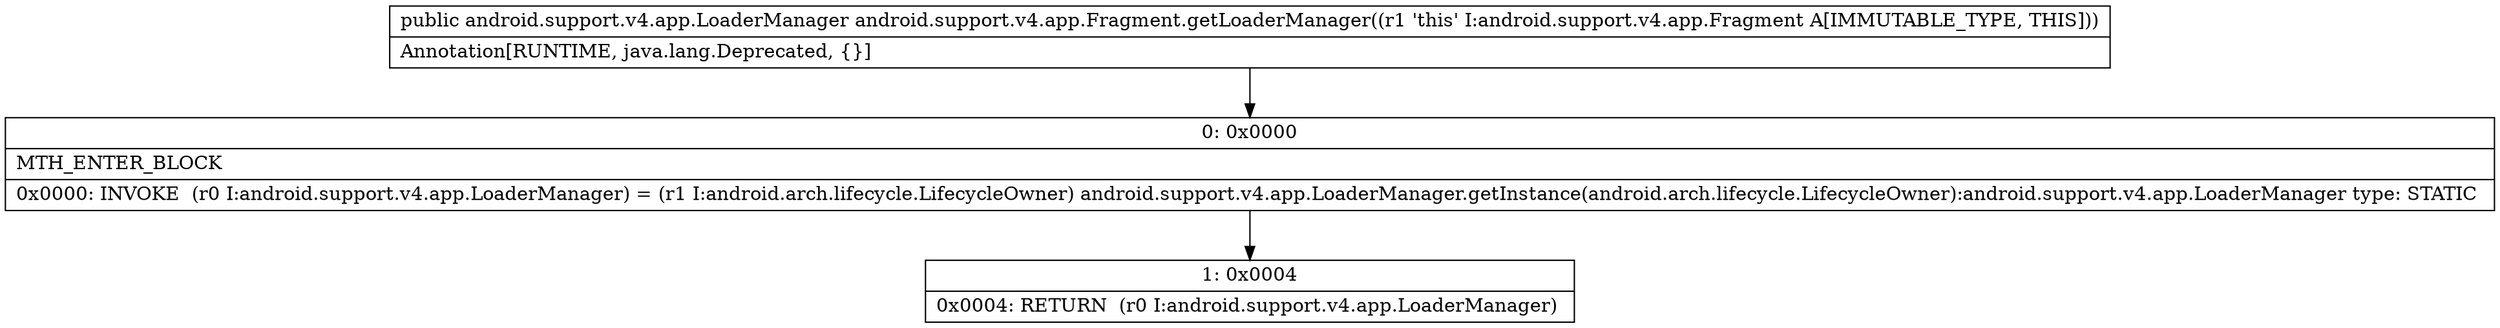 digraph "CFG forandroid.support.v4.app.Fragment.getLoaderManager()Landroid\/support\/v4\/app\/LoaderManager;" {
Node_0 [shape=record,label="{0\:\ 0x0000|MTH_ENTER_BLOCK\l|0x0000: INVOKE  (r0 I:android.support.v4.app.LoaderManager) = (r1 I:android.arch.lifecycle.LifecycleOwner) android.support.v4.app.LoaderManager.getInstance(android.arch.lifecycle.LifecycleOwner):android.support.v4.app.LoaderManager type: STATIC \l}"];
Node_1 [shape=record,label="{1\:\ 0x0004|0x0004: RETURN  (r0 I:android.support.v4.app.LoaderManager) \l}"];
MethodNode[shape=record,label="{public android.support.v4.app.LoaderManager android.support.v4.app.Fragment.getLoaderManager((r1 'this' I:android.support.v4.app.Fragment A[IMMUTABLE_TYPE, THIS]))  | Annotation[RUNTIME, java.lang.Deprecated, \{\}]\l}"];
MethodNode -> Node_0;
Node_0 -> Node_1;
}

